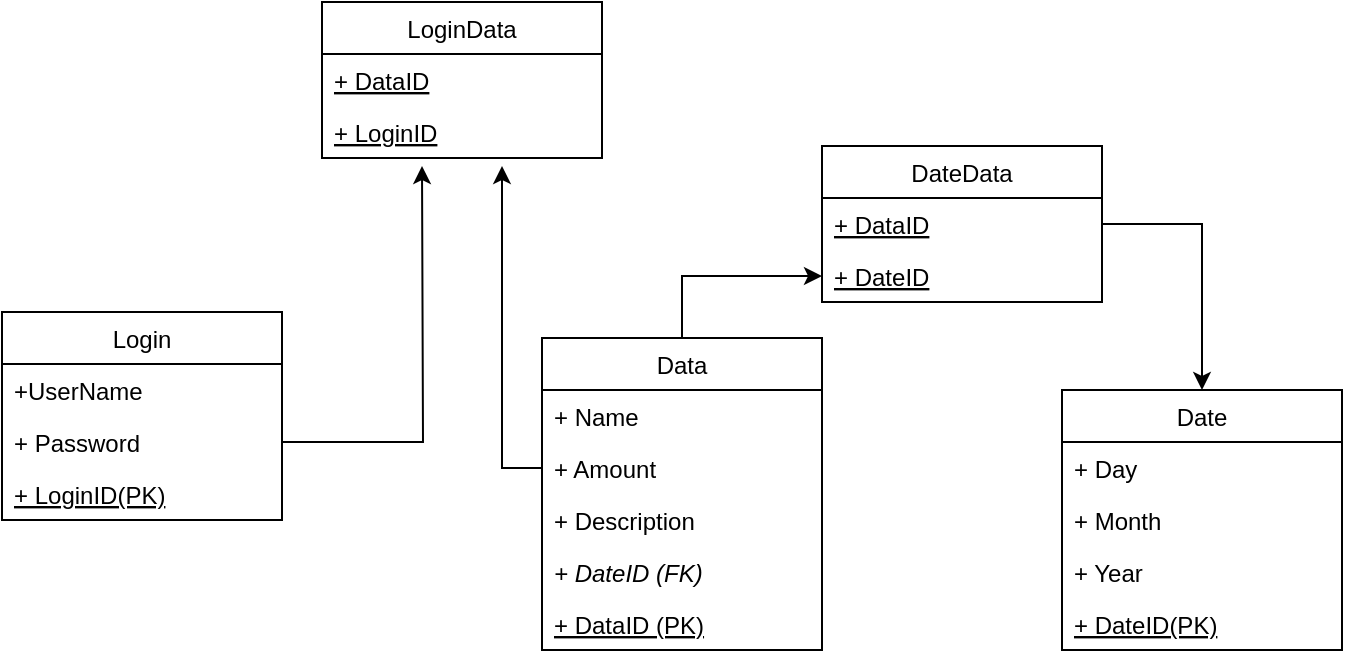 <mxfile pages="1" version="11.2.4" type="device"><diagram id="fJOEOsBhsK4GryrVmVss" name="Page-1"><mxGraphModel dx="1108" dy="514" grid="1" gridSize="10" guides="1" tooltips="1" connect="1" arrows="1" fold="1" page="1" pageScale="1" pageWidth="850" pageHeight="1100" math="0" shadow="0"><root><mxCell id="0"/><mxCell id="1" parent="0"/><mxCell id="Qv2obA65OEtD9dit-AqX-2" value="Login" style="swimlane;fontStyle=0;childLayout=stackLayout;horizontal=1;startSize=26;fillColor=none;horizontalStack=0;resizeParent=1;resizeParentMax=0;resizeLast=0;collapsible=1;marginBottom=0;" parent="1" vertex="1"><mxGeometry x="120" y="363" width="140" height="104" as="geometry"/></mxCell><mxCell id="Qv2obA65OEtD9dit-AqX-3" value="+UserName" style="text;strokeColor=none;fillColor=none;align=left;verticalAlign=top;spacingLeft=4;spacingRight=4;overflow=hidden;rotatable=0;points=[[0,0.5],[1,0.5]];portConstraint=eastwest;" parent="Qv2obA65OEtD9dit-AqX-2" vertex="1"><mxGeometry y="26" width="140" height="26" as="geometry"/></mxCell><mxCell id="Qv2obA65OEtD9dit-AqX-4" value="+ Password" style="text;strokeColor=none;fillColor=none;align=left;verticalAlign=top;spacingLeft=4;spacingRight=4;overflow=hidden;rotatable=0;points=[[0,0.5],[1,0.5]];portConstraint=eastwest;" parent="Qv2obA65OEtD9dit-AqX-2" vertex="1"><mxGeometry y="52" width="140" height="26" as="geometry"/></mxCell><mxCell id="Qv2obA65OEtD9dit-AqX-14" value="+ LoginID(PK)" style="text;strokeColor=none;fillColor=none;align=left;verticalAlign=top;spacingLeft=4;spacingRight=4;overflow=hidden;rotatable=0;points=[[0,0.5],[1,0.5]];portConstraint=eastwest;fontStyle=4" parent="Qv2obA65OEtD9dit-AqX-2" vertex="1"><mxGeometry y="78" width="140" height="26" as="geometry"/></mxCell><mxCell id="Qv2obA65OEtD9dit-AqX-38" style="edgeStyle=orthogonalEdgeStyle;rounded=0;orthogonalLoop=1;jettySize=auto;html=1;exitX=0.5;exitY=0;exitDx=0;exitDy=0;" parent="1" source="Qv2obA65OEtD9dit-AqX-10" target="Qv2obA65OEtD9dit-AqX-37" edge="1"><mxGeometry relative="1" as="geometry"/></mxCell><mxCell id="Qv2obA65OEtD9dit-AqX-10" value="Data" style="swimlane;fontStyle=0;childLayout=stackLayout;horizontal=1;startSize=26;fillColor=none;horizontalStack=0;resizeParent=1;resizeParentMax=0;resizeLast=0;collapsible=1;marginBottom=0;" parent="1" vertex="1"><mxGeometry x="390" y="376" width="140" height="156" as="geometry"/></mxCell><mxCell id="Qv2obA65OEtD9dit-AqX-11" value="+ Name" style="text;strokeColor=none;fillColor=none;align=left;verticalAlign=top;spacingLeft=4;spacingRight=4;overflow=hidden;rotatable=0;points=[[0,0.5],[1,0.5]];portConstraint=eastwest;" parent="Qv2obA65OEtD9dit-AqX-10" vertex="1"><mxGeometry y="26" width="140" height="26" as="geometry"/></mxCell><mxCell id="Qv2obA65OEtD9dit-AqX-12" value="+ Amount" style="text;strokeColor=none;fillColor=none;align=left;verticalAlign=top;spacingLeft=4;spacingRight=4;overflow=hidden;rotatable=0;points=[[0,0.5],[1,0.5]];portConstraint=eastwest;" parent="Qv2obA65OEtD9dit-AqX-10" vertex="1"><mxGeometry y="52" width="140" height="26" as="geometry"/></mxCell><mxCell id="Qv2obA65OEtD9dit-AqX-13" value="+ Description&#10;" style="text;strokeColor=none;fillColor=none;align=left;verticalAlign=top;spacingLeft=4;spacingRight=4;overflow=hidden;rotatable=0;points=[[0,0.5],[1,0.5]];portConstraint=eastwest;" parent="Qv2obA65OEtD9dit-AqX-10" vertex="1"><mxGeometry y="78" width="140" height="26" as="geometry"/></mxCell><mxCell id="Qv2obA65OEtD9dit-AqX-25" value="+ DateID (FK)" style="text;strokeColor=none;fillColor=none;align=left;verticalAlign=top;spacingLeft=4;spacingRight=4;overflow=hidden;rotatable=0;points=[[0,0.5],[1,0.5]];portConstraint=eastwest;fontStyle=2" parent="Qv2obA65OEtD9dit-AqX-10" vertex="1"><mxGeometry y="104" width="140" height="26" as="geometry"/></mxCell><mxCell id="Qv2obA65OEtD9dit-AqX-34" value="+ DataID (PK)" style="text;strokeColor=none;fillColor=none;align=left;verticalAlign=top;spacingLeft=4;spacingRight=4;overflow=hidden;rotatable=0;points=[[0,0.5],[1,0.5]];portConstraint=eastwest;fontStyle=4" parent="Qv2obA65OEtD9dit-AqX-10" vertex="1"><mxGeometry y="130" width="140" height="26" as="geometry"/></mxCell><mxCell id="Qv2obA65OEtD9dit-AqX-15" value="Date" style="swimlane;fontStyle=0;childLayout=stackLayout;horizontal=1;startSize=26;fillColor=none;horizontalStack=0;resizeParent=1;resizeParentMax=0;resizeLast=0;collapsible=1;marginBottom=0;" parent="1" vertex="1"><mxGeometry x="650" y="402" width="140" height="130" as="geometry"/></mxCell><mxCell id="Qv2obA65OEtD9dit-AqX-16" value="+ Day" style="text;strokeColor=none;fillColor=none;align=left;verticalAlign=top;spacingLeft=4;spacingRight=4;overflow=hidden;rotatable=0;points=[[0,0.5],[1,0.5]];portConstraint=eastwest;" parent="Qv2obA65OEtD9dit-AqX-15" vertex="1"><mxGeometry y="26" width="140" height="26" as="geometry"/></mxCell><mxCell id="Qv2obA65OEtD9dit-AqX-17" value="+ Month " style="text;strokeColor=none;fillColor=none;align=left;verticalAlign=top;spacingLeft=4;spacingRight=4;overflow=hidden;rotatable=0;points=[[0,0.5],[1,0.5]];portConstraint=eastwest;" parent="Qv2obA65OEtD9dit-AqX-15" vertex="1"><mxGeometry y="52" width="140" height="26" as="geometry"/></mxCell><mxCell id="Qv2obA65OEtD9dit-AqX-18" value="+ Year" style="text;strokeColor=none;fillColor=none;align=left;verticalAlign=top;spacingLeft=4;spacingRight=4;overflow=hidden;rotatable=0;points=[[0,0.5],[1,0.5]];portConstraint=eastwest;" parent="Qv2obA65OEtD9dit-AqX-15" vertex="1"><mxGeometry y="78" width="140" height="26" as="geometry"/></mxCell><mxCell id="Qv2obA65OEtD9dit-AqX-24" value="+ DateID(PK)" style="text;strokeColor=none;fillColor=none;align=left;verticalAlign=top;spacingLeft=4;spacingRight=4;overflow=hidden;rotatable=0;points=[[0,0.5],[1,0.5]];portConstraint=eastwest;fontStyle=4" parent="Qv2obA65OEtD9dit-AqX-15" vertex="1"><mxGeometry y="104" width="140" height="26" as="geometry"/></mxCell><mxCell id="Qv2obA65OEtD9dit-AqX-28" style="edgeStyle=orthogonalEdgeStyle;rounded=0;orthogonalLoop=1;jettySize=auto;html=1;exitX=1;exitY=0.5;exitDx=0;exitDy=0;" parent="1" source="Qv2obA65OEtD9dit-AqX-4" edge="1"><mxGeometry relative="1" as="geometry"><mxPoint x="330" y="290" as="targetPoint"/></mxGeometry></mxCell><mxCell id="Qv2obA65OEtD9dit-AqX-29" style="edgeStyle=orthogonalEdgeStyle;rounded=0;orthogonalLoop=1;jettySize=auto;html=1;exitX=0;exitY=0.5;exitDx=0;exitDy=0;" parent="1" source="Qv2obA65OEtD9dit-AqX-12" edge="1"><mxGeometry relative="1" as="geometry"><mxPoint x="370" y="290" as="targetPoint"/></mxGeometry></mxCell><mxCell id="Qv2obA65OEtD9dit-AqX-30" value="LoginData" style="swimlane;fontStyle=0;childLayout=stackLayout;horizontal=1;startSize=26;fillColor=none;horizontalStack=0;resizeParent=1;resizeParentMax=0;resizeLast=0;collapsible=1;marginBottom=0;" parent="1" vertex="1"><mxGeometry x="280" y="208" width="140" height="78" as="geometry"/></mxCell><mxCell id="Qv2obA65OEtD9dit-AqX-32" value="+ DataID" style="text;strokeColor=none;fillColor=none;align=left;verticalAlign=top;spacingLeft=4;spacingRight=4;overflow=hidden;rotatable=0;points=[[0,0.5],[1,0.5]];portConstraint=eastwest;fontStyle=4" parent="Qv2obA65OEtD9dit-AqX-30" vertex="1"><mxGeometry y="26" width="140" height="26" as="geometry"/></mxCell><mxCell id="Qv2obA65OEtD9dit-AqX-33" value="+ LoginID" style="text;strokeColor=none;fillColor=none;align=left;verticalAlign=top;spacingLeft=4;spacingRight=4;overflow=hidden;rotatable=0;points=[[0,0.5],[1,0.5]];portConstraint=eastwest;fontStyle=4" parent="Qv2obA65OEtD9dit-AqX-30" vertex="1"><mxGeometry y="52" width="140" height="26" as="geometry"/></mxCell><mxCell id="Qv2obA65OEtD9dit-AqX-35" value="DateData" style="swimlane;fontStyle=0;childLayout=stackLayout;horizontal=1;startSize=26;fillColor=none;horizontalStack=0;resizeParent=1;resizeParentMax=0;resizeLast=0;collapsible=1;marginBottom=0;" parent="1" vertex="1"><mxGeometry x="530" y="280" width="140" height="78" as="geometry"/></mxCell><mxCell id="Qv2obA65OEtD9dit-AqX-36" value="+ DataID" style="text;strokeColor=none;fillColor=none;align=left;verticalAlign=top;spacingLeft=4;spacingRight=4;overflow=hidden;rotatable=0;points=[[0,0.5],[1,0.5]];portConstraint=eastwest;fontStyle=4" parent="Qv2obA65OEtD9dit-AqX-35" vertex="1"><mxGeometry y="26" width="140" height="26" as="geometry"/></mxCell><mxCell id="Qv2obA65OEtD9dit-AqX-37" value="+ DateID" style="text;strokeColor=none;fillColor=none;align=left;verticalAlign=top;spacingLeft=4;spacingRight=4;overflow=hidden;rotatable=0;points=[[0,0.5],[1,0.5]];portConstraint=eastwest;fontStyle=4" parent="Qv2obA65OEtD9dit-AqX-35" vertex="1"><mxGeometry y="52" width="140" height="26" as="geometry"/></mxCell><mxCell id="Qv2obA65OEtD9dit-AqX-39" style="edgeStyle=orthogonalEdgeStyle;rounded=0;orthogonalLoop=1;jettySize=auto;html=1;exitX=1;exitY=0.5;exitDx=0;exitDy=0;entryX=0.5;entryY=0;entryDx=0;entryDy=0;" parent="1" source="Qv2obA65OEtD9dit-AqX-36" target="Qv2obA65OEtD9dit-AqX-15" edge="1"><mxGeometry relative="1" as="geometry"/></mxCell></root></mxGraphModel></diagram></mxfile>